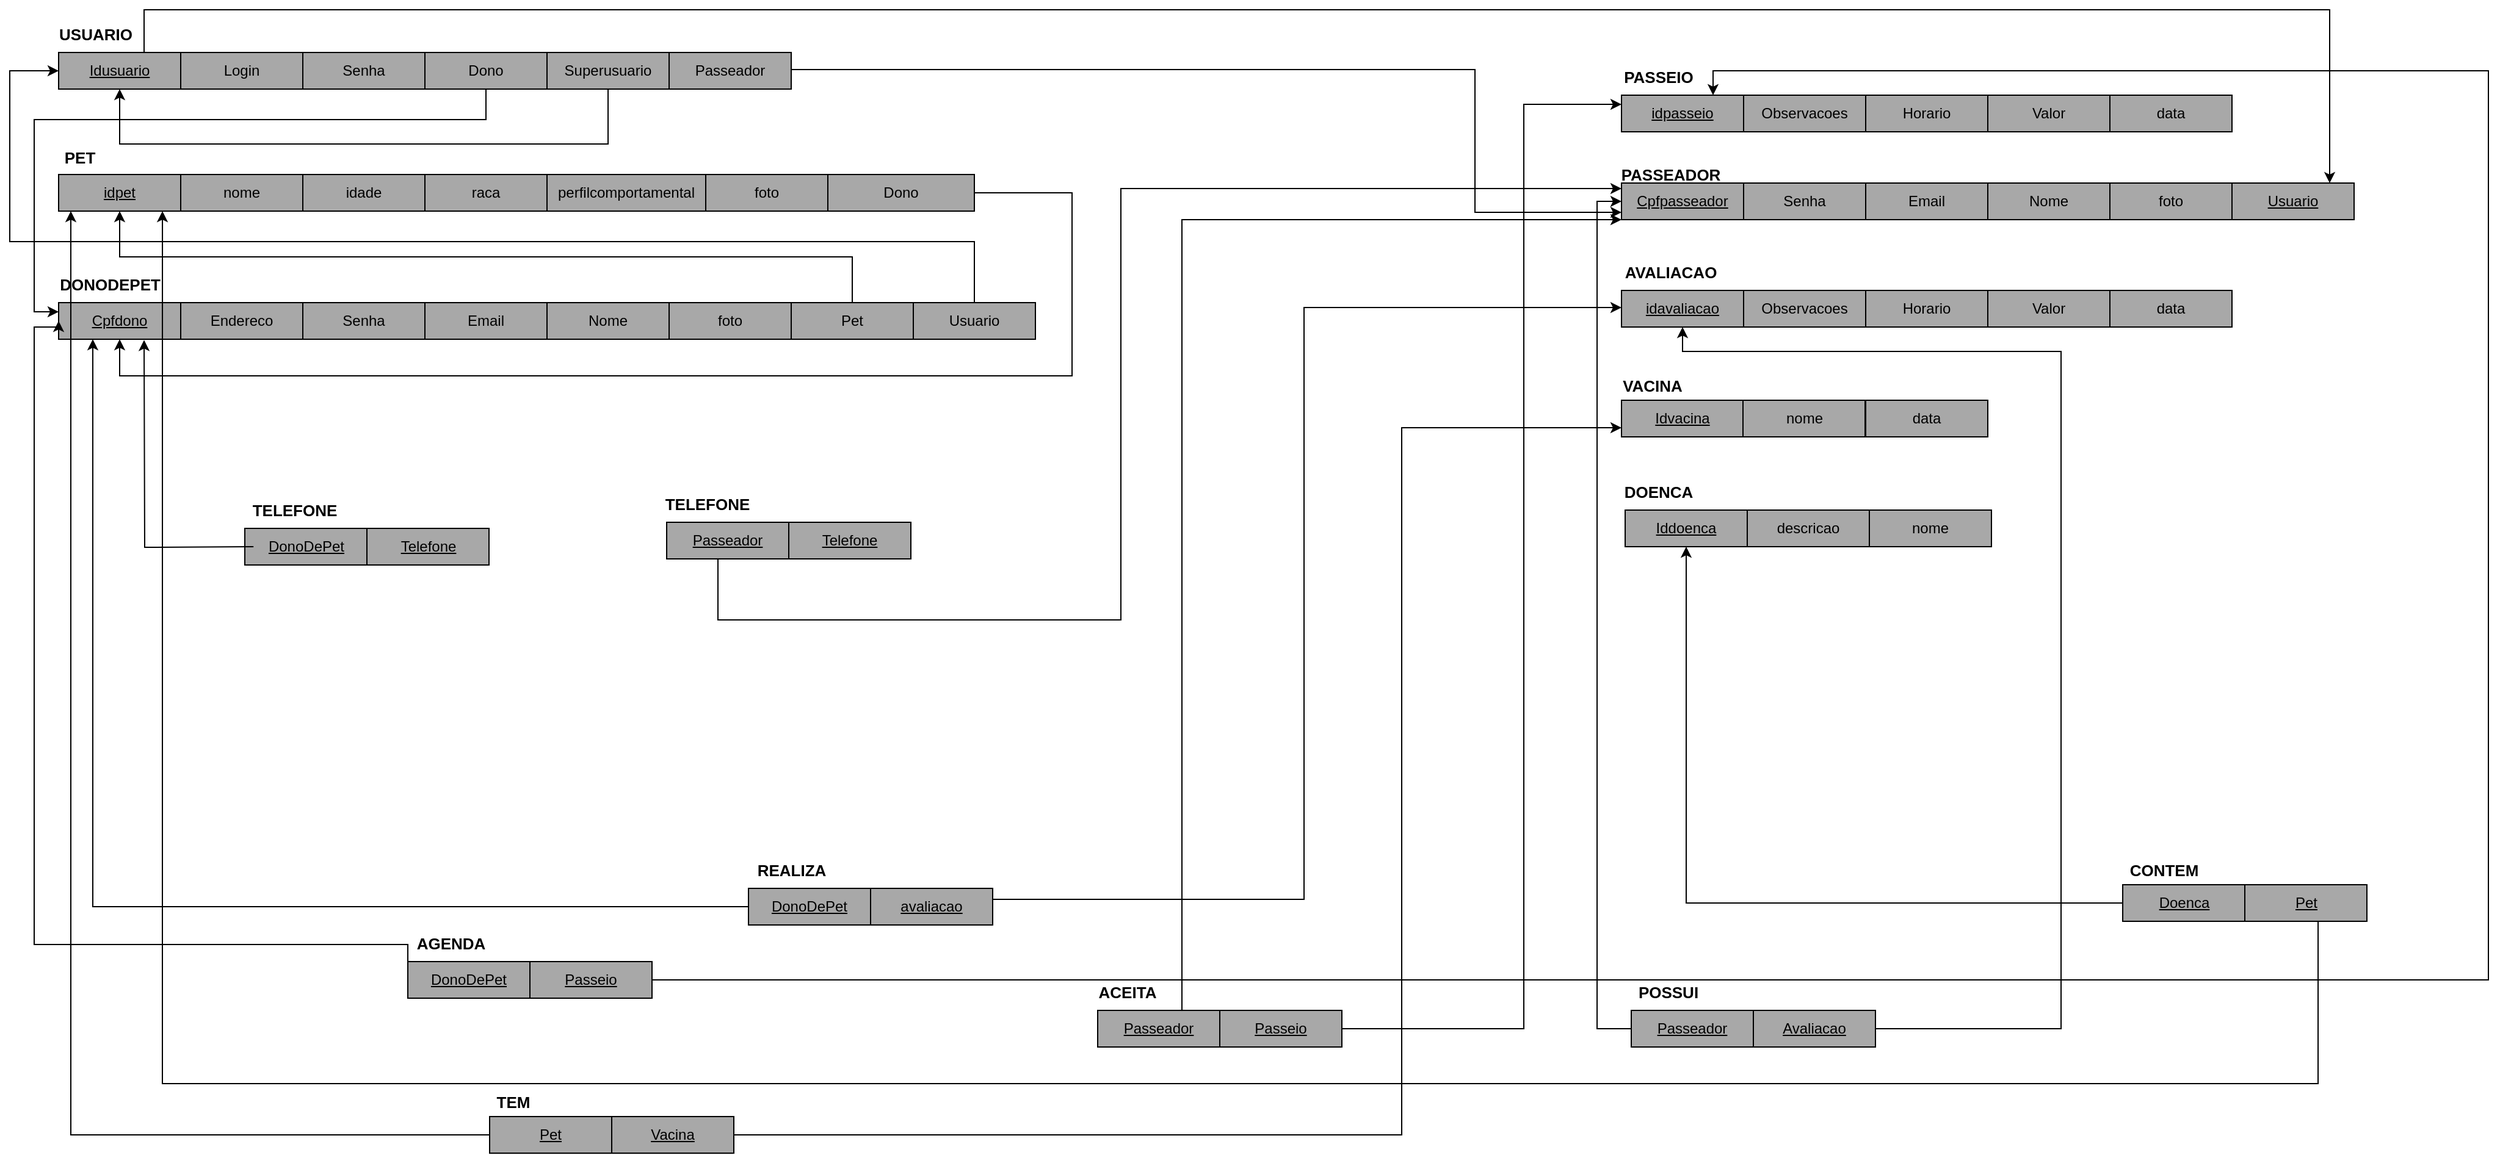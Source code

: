 <mxfile version="24.2.2" type="device">
  <diagram name="Página-1" id="5sBVAAKKZORNXTQgR7eB">
    <mxGraphModel dx="5135" dy="1042" grid="1" gridSize="10" guides="1" tooltips="1" connect="1" arrows="1" fold="1" page="1" pageScale="1" pageWidth="3300" pageHeight="4681" math="0" shadow="0">
      <root>
        <mxCell id="0" />
        <mxCell id="1" parent="0" />
        <mxCell id="pwcFGk0ZKS0wEzv1xa3a-1" value="&lt;span style=&quot;font-size: 13px;&quot;&gt;USUARIO&lt;/span&gt;" style="text;html=1;align=center;verticalAlign=middle;resizable=0;points=[];autosize=1;strokeColor=none;fillColor=none;fontStyle=1;fontSize=13;" parent="1" vertex="1">
          <mxGeometry x="-250" y="355" width="80" height="30" as="geometry" />
        </mxCell>
        <mxCell id="6T_F9AufM05jMNiq-z9u-28" style="edgeStyle=orthogonalEdgeStyle;rounded=0;orthogonalLoop=1;jettySize=auto;html=1;" parent="1" source="pwcFGk0ZKS0wEzv1xa3a-2" target="pwcFGk0ZKS0wEzv1xa3a-120" edge="1">
          <mxGeometry relative="1" as="geometry">
            <Array as="points">
              <mxPoint x="-170" y="350" />
              <mxPoint x="1620" y="350" />
            </Array>
          </mxGeometry>
        </mxCell>
        <mxCell id="pwcFGk0ZKS0wEzv1xa3a-2" value="&lt;u&gt;Idusuario&lt;/u&gt;" style="rounded=0;whiteSpace=wrap;html=1;movable=1;resizable=1;rotatable=1;deletable=1;editable=1;locked=0;connectable=1;fillColor=#A8A8A8;" parent="1" vertex="1">
          <mxGeometry x="-240" y="385" width="100" height="30" as="geometry" />
        </mxCell>
        <mxCell id="pwcFGk0ZKS0wEzv1xa3a-3" value="&lt;span&gt;Login&lt;/span&gt;" style="rounded=0;whiteSpace=wrap;html=1;fontStyle=0;movable=1;resizable=1;rotatable=1;deletable=1;editable=1;locked=0;connectable=1;fillColor=#A8A8A8;" parent="1" vertex="1">
          <mxGeometry x="-140" y="385" width="100" height="30" as="geometry" />
        </mxCell>
        <mxCell id="pwcFGk0ZKS0wEzv1xa3a-4" value="&lt;span&gt;Senha&lt;/span&gt;" style="rounded=0;whiteSpace=wrap;html=1;fontStyle=0;movable=1;resizable=1;rotatable=1;deletable=1;editable=1;locked=0;connectable=1;fillColor=#A8A8A8;" parent="1" vertex="1">
          <mxGeometry x="-40" y="385" width="100" height="30" as="geometry" />
        </mxCell>
        <mxCell id="pwcFGk0ZKS0wEzv1xa3a-5" value="&amp;nbsp;DONODEPET" style="text;html=1;align=center;verticalAlign=middle;resizable=0;points=[];autosize=1;strokeColor=none;fillColor=none;fontStyle=1;fontSize=13;" parent="1" vertex="1">
          <mxGeometry x="-255" y="560" width="110" height="30" as="geometry" />
        </mxCell>
        <mxCell id="pwcFGk0ZKS0wEzv1xa3a-6" value="&lt;u&gt;Cpfdono&lt;/u&gt;" style="rounded=0;whiteSpace=wrap;html=1;movable=1;resizable=1;rotatable=1;deletable=1;editable=1;locked=0;connectable=1;fillColor=#A8A8A8;" parent="1" vertex="1">
          <mxGeometry x="-240" y="590" width="100" height="30" as="geometry" />
        </mxCell>
        <mxCell id="pwcFGk0ZKS0wEzv1xa3a-7" value="Endereco" style="rounded=0;whiteSpace=wrap;html=1;fontStyle=0;movable=1;resizable=1;rotatable=1;deletable=1;editable=1;locked=0;connectable=1;fillColor=#A8A8A8;" parent="1" vertex="1">
          <mxGeometry x="-140" y="590" width="100" height="30" as="geometry" />
        </mxCell>
        <mxCell id="pwcFGk0ZKS0wEzv1xa3a-8" value="&lt;span&gt;Senha&lt;/span&gt;" style="rounded=0;whiteSpace=wrap;html=1;fontStyle=0;movable=1;resizable=1;rotatable=1;deletable=1;editable=1;locked=0;connectable=1;fillColor=#A8A8A8;" parent="1" vertex="1">
          <mxGeometry x="-40" y="590" width="100" height="30" as="geometry" />
        </mxCell>
        <mxCell id="pwcFGk0ZKS0wEzv1xa3a-9" value="&lt;span&gt;Email&lt;/span&gt;" style="rounded=0;whiteSpace=wrap;html=1;fontStyle=0;movable=1;resizable=1;rotatable=1;deletable=1;editable=1;locked=0;connectable=1;fillColor=#A8A8A8;" parent="1" vertex="1">
          <mxGeometry x="60" y="590" width="100" height="30" as="geometry" />
        </mxCell>
        <mxCell id="pwcFGk0ZKS0wEzv1xa3a-10" value="DonoDePet" style="rounded=0;whiteSpace=wrap;html=1;fontStyle=4;movable=1;resizable=1;rotatable=1;deletable=1;editable=1;locked=0;connectable=1;fillColor=#A8A8A8;" parent="1" vertex="1">
          <mxGeometry x="-87.5" y="775" width="100" height="30" as="geometry" />
        </mxCell>
        <mxCell id="pwcFGk0ZKS0wEzv1xa3a-11" value="Nome" style="rounded=0;whiteSpace=wrap;html=1;fontStyle=0;movable=1;resizable=1;rotatable=1;deletable=1;editable=1;locked=0;connectable=1;fillColor=#A8A8A8;" parent="1" vertex="1">
          <mxGeometry x="160" y="590" width="100" height="30" as="geometry" />
        </mxCell>
        <mxCell id="pwcFGk0ZKS0wEzv1xa3a-12" value="PASSEIO" style="text;html=1;align=center;verticalAlign=middle;resizable=0;points=[];autosize=1;strokeColor=none;fillColor=none;fontStyle=1;fontSize=13;" parent="1" vertex="1">
          <mxGeometry x="1030" y="390" width="80" height="30" as="geometry" />
        </mxCell>
        <mxCell id="pwcFGk0ZKS0wEzv1xa3a-13" value="&lt;u&gt;idpasseio&lt;/u&gt;" style="rounded=0;whiteSpace=wrap;html=1;movable=1;resizable=1;rotatable=1;deletable=1;editable=1;locked=0;connectable=1;fillColor=#A8A8A8;" parent="1" vertex="1">
          <mxGeometry x="1040" y="420" width="100" height="30" as="geometry" />
        </mxCell>
        <mxCell id="pwcFGk0ZKS0wEzv1xa3a-14" value="Observacoes" style="rounded=0;whiteSpace=wrap;html=1;fontStyle=0;movable=1;resizable=1;rotatable=1;deletable=1;editable=1;locked=0;connectable=1;fillColor=#A8A8A8;" parent="1" vertex="1">
          <mxGeometry x="1140" y="420" width="100" height="30" as="geometry" />
        </mxCell>
        <mxCell id="pwcFGk0ZKS0wEzv1xa3a-15" value="Horario" style="rounded=0;whiteSpace=wrap;html=1;fontStyle=0;movable=1;resizable=1;rotatable=1;deletable=1;editable=1;locked=0;connectable=1;fillColor=#A8A8A8;" parent="1" vertex="1">
          <mxGeometry x="1240" y="420" width="100" height="30" as="geometry" />
        </mxCell>
        <mxCell id="pwcFGk0ZKS0wEzv1xa3a-16" value="Valor" style="rounded=0;whiteSpace=wrap;html=1;fontStyle=0;movable=1;resizable=1;rotatable=1;deletable=1;editable=1;locked=0;connectable=1;fillColor=#A8A8A8;" parent="1" vertex="1">
          <mxGeometry x="1340" y="420" width="100" height="30" as="geometry" />
        </mxCell>
        <mxCell id="pwcFGk0ZKS0wEzv1xa3a-17" value="data" style="rounded=0;whiteSpace=wrap;html=1;fontStyle=0;movable=1;resizable=1;rotatable=1;deletable=1;editable=1;locked=0;connectable=1;fillColor=#A8A8A8;" parent="1" vertex="1">
          <mxGeometry x="1440" y="420" width="100" height="30" as="geometry" />
        </mxCell>
        <mxCell id="pwcFGk0ZKS0wEzv1xa3a-19" value="PASSEADOR" style="text;html=1;align=center;verticalAlign=middle;resizable=0;points=[];autosize=1;strokeColor=none;fillColor=none;fontStyle=1;fontSize=13;" parent="1" vertex="1">
          <mxGeometry x="1030" y="470" width="100" height="30" as="geometry" />
        </mxCell>
        <mxCell id="pwcFGk0ZKS0wEzv1xa3a-24" value="&lt;u&gt;Cpfpasseador&lt;/u&gt;" style="rounded=0;whiteSpace=wrap;html=1;movable=1;resizable=1;rotatable=1;deletable=1;editable=1;locked=0;connectable=1;fillColor=#A8A8A8;" parent="1" vertex="1">
          <mxGeometry x="1040" y="492" width="100" height="30" as="geometry" />
        </mxCell>
        <mxCell id="pwcFGk0ZKS0wEzv1xa3a-26" value="&lt;span&gt;Senha&lt;/span&gt;" style="rounded=0;whiteSpace=wrap;html=1;fontStyle=0;movable=1;resizable=1;rotatable=1;deletable=1;editable=1;locked=0;connectable=1;fillColor=#A8A8A8;" parent="1" vertex="1">
          <mxGeometry x="1140" y="492" width="100" height="30" as="geometry" />
        </mxCell>
        <mxCell id="pwcFGk0ZKS0wEzv1xa3a-27" value="&lt;span&gt;Email&lt;/span&gt;" style="rounded=0;whiteSpace=wrap;html=1;fontStyle=0;movable=1;resizable=1;rotatable=1;deletable=1;editable=1;locked=0;connectable=1;fillColor=#A8A8A8;" parent="1" vertex="1">
          <mxGeometry x="1240" y="492" width="100" height="30" as="geometry" />
        </mxCell>
        <mxCell id="pwcFGk0ZKS0wEzv1xa3a-28" value="Telefone" style="rounded=0;whiteSpace=wrap;html=1;fontStyle=4;movable=1;resizable=1;rotatable=1;deletable=1;editable=1;locked=0;connectable=1;fillColor=#A8A8A8;" parent="1" vertex="1">
          <mxGeometry x="358" y="770" width="100" height="30" as="geometry" />
        </mxCell>
        <mxCell id="pwcFGk0ZKS0wEzv1xa3a-29" value="Nome" style="rounded=0;whiteSpace=wrap;html=1;fontStyle=0;movable=1;resizable=1;rotatable=1;deletable=1;editable=1;locked=0;connectable=1;fillColor=#A8A8A8;" parent="1" vertex="1">
          <mxGeometry x="1340" y="492" width="100" height="30" as="geometry" />
        </mxCell>
        <mxCell id="pwcFGk0ZKS0wEzv1xa3a-33" value="AVALIACAO" style="text;html=1;align=center;verticalAlign=middle;resizable=0;points=[];autosize=1;strokeColor=none;fillColor=none;fontStyle=1;fontSize=13;" parent="1" vertex="1">
          <mxGeometry x="1030" y="550" width="100" height="30" as="geometry" />
        </mxCell>
        <mxCell id="pwcFGk0ZKS0wEzv1xa3a-34" value="&lt;u&gt;idavaliacao&lt;/u&gt;" style="rounded=0;whiteSpace=wrap;html=1;movable=1;resizable=1;rotatable=1;deletable=1;editable=1;locked=0;connectable=1;fillColor=#A8A8A8;" parent="1" vertex="1">
          <mxGeometry x="1040" y="580" width="100" height="30" as="geometry" />
        </mxCell>
        <mxCell id="pwcFGk0ZKS0wEzv1xa3a-35" value="Observacoes" style="rounded=0;whiteSpace=wrap;html=1;fontStyle=0;movable=1;resizable=1;rotatable=1;deletable=1;editable=1;locked=0;connectable=1;fillColor=#A8A8A8;" parent="1" vertex="1">
          <mxGeometry x="1140" y="580" width="100" height="30" as="geometry" />
        </mxCell>
        <mxCell id="pwcFGk0ZKS0wEzv1xa3a-36" value="Horario" style="rounded=0;whiteSpace=wrap;html=1;fontStyle=0;movable=1;resizable=1;rotatable=1;deletable=1;editable=1;locked=0;connectable=1;fillColor=#A8A8A8;" parent="1" vertex="1">
          <mxGeometry x="1240" y="580" width="100" height="30" as="geometry" />
        </mxCell>
        <mxCell id="pwcFGk0ZKS0wEzv1xa3a-37" value="Valor" style="rounded=0;whiteSpace=wrap;html=1;fontStyle=0;movable=1;resizable=1;rotatable=1;deletable=1;editable=1;locked=0;connectable=1;fillColor=#A8A8A8;" parent="1" vertex="1">
          <mxGeometry x="1340" y="580" width="100" height="30" as="geometry" />
        </mxCell>
        <mxCell id="pwcFGk0ZKS0wEzv1xa3a-38" value="data" style="rounded=0;whiteSpace=wrap;html=1;fontStyle=0;movable=1;resizable=1;rotatable=1;deletable=1;editable=1;locked=0;connectable=1;fillColor=#A8A8A8;" parent="1" vertex="1">
          <mxGeometry x="1440" y="580" width="100" height="30" as="geometry" />
        </mxCell>
        <mxCell id="pwcFGk0ZKS0wEzv1xa3a-39" value="PET" style="text;html=1;align=center;verticalAlign=middle;resizable=0;points=[];autosize=1;strokeColor=none;fillColor=none;fontStyle=1;fontSize=13;" parent="1" vertex="1">
          <mxGeometry x="-248" y="456" width="50" height="30" as="geometry" />
        </mxCell>
        <mxCell id="pwcFGk0ZKS0wEzv1xa3a-42" value="&lt;u&gt;idpet&lt;/u&gt;" style="rounded=0;whiteSpace=wrap;html=1;movable=1;resizable=1;rotatable=1;deletable=1;editable=1;locked=0;connectable=1;fillColor=#A8A8A8;" parent="1" vertex="1">
          <mxGeometry x="-240" y="485" width="100" height="30" as="geometry" />
        </mxCell>
        <mxCell id="pwcFGk0ZKS0wEzv1xa3a-43" value="nome" style="rounded=0;whiteSpace=wrap;html=1;fontStyle=0;movable=1;resizable=1;rotatable=1;deletable=1;editable=1;locked=0;connectable=1;fillColor=#A8A8A8;" parent="1" vertex="1">
          <mxGeometry x="-140" y="485" width="100" height="30" as="geometry" />
        </mxCell>
        <mxCell id="pwcFGk0ZKS0wEzv1xa3a-44" value="idade" style="rounded=0;whiteSpace=wrap;html=1;fontStyle=0;movable=1;resizable=1;rotatable=1;deletable=1;editable=1;locked=0;connectable=1;fillColor=#A8A8A8;" parent="1" vertex="1">
          <mxGeometry x="-40" y="485" width="100" height="30" as="geometry" />
        </mxCell>
        <mxCell id="pwcFGk0ZKS0wEzv1xa3a-45" value="raca" style="rounded=0;whiteSpace=wrap;html=1;fontStyle=0;movable=1;resizable=1;rotatable=1;deletable=1;editable=1;locked=0;connectable=1;fillColor=#A8A8A8;" parent="1" vertex="1">
          <mxGeometry x="60" y="485" width="100" height="30" as="geometry" />
        </mxCell>
        <mxCell id="pwcFGk0ZKS0wEzv1xa3a-48" value="perfilcomportamental" style="rounded=0;whiteSpace=wrap;html=1;fontStyle=0;movable=1;resizable=1;rotatable=1;deletable=1;editable=1;locked=0;connectable=1;fillColor=#A8A8A8;" parent="1" vertex="1">
          <mxGeometry x="160" y="485" width="130" height="30" as="geometry" />
        </mxCell>
        <mxCell id="pwcFGk0ZKS0wEzv1xa3a-77" value="TELEFONE" style="text;html=1;align=center;verticalAlign=middle;resizable=0;points=[];autosize=1;strokeColor=none;fillColor=none;fontStyle=1;fontSize=13;" parent="1" vertex="1">
          <mxGeometry x="-92.5" y="745" width="90" height="30" as="geometry" />
        </mxCell>
        <mxCell id="pwcFGk0ZKS0wEzv1xa3a-80" value="Telefone" style="rounded=0;whiteSpace=wrap;html=1;fontStyle=4;movable=1;resizable=1;rotatable=1;deletable=1;editable=1;locked=0;connectable=1;fillColor=#A8A8A8;" parent="1" vertex="1">
          <mxGeometry x="12.5" y="775" width="100" height="30" as="geometry" />
        </mxCell>
        <mxCell id="pwcFGk0ZKS0wEzv1xa3a-84" value="TELEFONE" style="text;html=1;align=center;verticalAlign=middle;resizable=0;points=[];autosize=1;strokeColor=none;fillColor=none;fontStyle=1;fontSize=13;" parent="1" vertex="1">
          <mxGeometry x="246" y="740" width="90" height="30" as="geometry" />
        </mxCell>
        <mxCell id="6T_F9AufM05jMNiq-z9u-49" style="edgeStyle=orthogonalEdgeStyle;rounded=0;orthogonalLoop=1;jettySize=auto;html=1;exitX=0.5;exitY=1;exitDx=0;exitDy=0;entryX=0;entryY=0.25;entryDx=0;entryDy=0;" parent="1" edge="1" source="pwcFGk0ZKS0wEzv1xa3a-85">
          <mxGeometry relative="1" as="geometry">
            <mxPoint x="377" y="857" as="sourcePoint" />
            <mxPoint x="1040.0" y="496.5" as="targetPoint" />
            <Array as="points">
              <mxPoint x="300" y="800" />
              <mxPoint x="300" y="850" />
              <mxPoint x="630" y="850" />
              <mxPoint x="630" y="497" />
            </Array>
          </mxGeometry>
        </mxCell>
        <mxCell id="pwcFGk0ZKS0wEzv1xa3a-85" value="Passeador" style="rounded=0;whiteSpace=wrap;html=1;fontStyle=4;movable=1;resizable=1;rotatable=1;deletable=1;editable=1;locked=0;connectable=1;fillColor=#A8A8A8;" parent="1" vertex="1">
          <mxGeometry x="258" y="770" width="100" height="30" as="geometry" />
        </mxCell>
        <mxCell id="6T_F9AufM05jMNiq-z9u-33" style="edgeStyle=orthogonalEdgeStyle;rounded=0;orthogonalLoop=1;jettySize=auto;html=1;exitX=1;exitY=0.5;exitDx=0;exitDy=0;" parent="1" source="pwcFGk0ZKS0wEzv1xa3a-97" target="pwcFGk0ZKS0wEzv1xa3a-6" edge="1">
          <mxGeometry relative="1" as="geometry">
            <Array as="points">
              <mxPoint x="590" y="500" />
              <mxPoint x="590" y="650" />
              <mxPoint x="-190" y="650" />
            </Array>
          </mxGeometry>
        </mxCell>
        <mxCell id="pwcFGk0ZKS0wEzv1xa3a-97" value="Dono" style="rounded=0;whiteSpace=wrap;html=1;fontStyle=0;movable=1;resizable=1;rotatable=1;deletable=1;editable=1;locked=0;connectable=1;fillColor=#A8A8A8;" parent="1" vertex="1">
          <mxGeometry x="390" y="485" width="120" height="30" as="geometry" />
        </mxCell>
        <mxCell id="6T_F9AufM05jMNiq-z9u-32" style="edgeStyle=orthogonalEdgeStyle;rounded=0;orthogonalLoop=1;jettySize=auto;html=1;exitX=0.5;exitY=0;exitDx=0;exitDy=0;entryX=0.5;entryY=1;entryDx=0;entryDy=0;" parent="1" source="pwcFGk0ZKS0wEzv1xa3a-98" target="pwcFGk0ZKS0wEzv1xa3a-42" edge="1">
          <mxGeometry relative="1" as="geometry" />
        </mxCell>
        <mxCell id="pwcFGk0ZKS0wEzv1xa3a-98" value="Pet" style="rounded=0;whiteSpace=wrap;html=1;fontStyle=0;movable=1;resizable=1;rotatable=1;deletable=1;editable=1;locked=0;connectable=1;fillColor=#A8A8A8;" parent="1" vertex="1">
          <mxGeometry x="360" y="590" width="100" height="30" as="geometry" />
        </mxCell>
        <mxCell id="pwcFGk0ZKS0wEzv1xa3a-99" value="AGENDA" style="text;html=1;align=center;verticalAlign=middle;resizable=0;points=[];autosize=1;strokeColor=none;fillColor=none;fontStyle=1;fontSize=13;" parent="1" vertex="1">
          <mxGeometry x="41" y="1100" width="80" height="30" as="geometry" />
        </mxCell>
        <mxCell id="6T_F9AufM05jMNiq-z9u-26" style="edgeStyle=orthogonalEdgeStyle;rounded=0;orthogonalLoop=1;jettySize=auto;html=1;exitX=1;exitY=0.5;exitDx=0;exitDy=0;entryX=0.75;entryY=0;entryDx=0;entryDy=0;" parent="1" source="pwcFGk0ZKS0wEzv1xa3a-100" target="pwcFGk0ZKS0wEzv1xa3a-13" edge="1">
          <mxGeometry relative="1" as="geometry">
            <Array as="points">
              <mxPoint x="1750" y="1145" />
              <mxPoint x="1750" y="400" />
              <mxPoint x="1115" y="400" />
            </Array>
          </mxGeometry>
        </mxCell>
        <mxCell id="pwcFGk0ZKS0wEzv1xa3a-100" value="&lt;u&gt;Passeio&lt;/u&gt;" style="rounded=0;whiteSpace=wrap;html=1;movable=1;resizable=1;rotatable=1;deletable=1;editable=1;locked=0;connectable=1;fillColor=#A8A8A8;" parent="1" vertex="1">
          <mxGeometry x="146" y="1130" width="100" height="30" as="geometry" />
        </mxCell>
        <mxCell id="6T_F9AufM05jMNiq-z9u-25" style="edgeStyle=orthogonalEdgeStyle;rounded=0;orthogonalLoop=1;jettySize=auto;html=1;exitX=0;exitY=0.5;exitDx=0;exitDy=0;entryX=0;entryY=0.5;entryDx=0;entryDy=0;" parent="1" source="pwcFGk0ZKS0wEzv1xa3a-101" target="pwcFGk0ZKS0wEzv1xa3a-6" edge="1">
          <mxGeometry relative="1" as="geometry">
            <Array as="points">
              <mxPoint x="46" y="1116" />
              <mxPoint x="-260" y="1116" />
              <mxPoint x="-260" y="610" />
              <mxPoint x="-240" y="610" />
            </Array>
          </mxGeometry>
        </mxCell>
        <mxCell id="pwcFGk0ZKS0wEzv1xa3a-101" value="DonoDePet" style="rounded=0;whiteSpace=wrap;html=1;movable=1;resizable=1;rotatable=1;deletable=1;editable=1;locked=0;connectable=1;fillColor=#A8A8A8;fontStyle=4" parent="1" vertex="1">
          <mxGeometry x="46" y="1130" width="100" height="30" as="geometry" />
        </mxCell>
        <mxCell id="pwcFGk0ZKS0wEzv1xa3a-102" value="REALIZA" style="text;html=1;align=center;verticalAlign=middle;resizable=0;points=[];autosize=1;strokeColor=none;fillColor=none;fontStyle=1;fontSize=13;" parent="1" vertex="1">
          <mxGeometry x="320" y="1040" width="80" height="30" as="geometry" />
        </mxCell>
        <mxCell id="6T_F9AufM05jMNiq-z9u-34" style="edgeStyle=orthogonalEdgeStyle;rounded=0;orthogonalLoop=1;jettySize=auto;html=1;exitX=0;exitY=0.5;exitDx=0;exitDy=0;entryX=0.392;entryY=0.995;entryDx=0;entryDy=0;entryPerimeter=0;" parent="1" source="pwcFGk0ZKS0wEzv1xa3a-103" edge="1">
          <mxGeometry relative="1" as="geometry">
            <Array as="points">
              <mxPoint x="-212" y="1085" />
              <mxPoint x="-212" y="620" />
            </Array>
            <mxPoint x="313" y="1085.15" as="sourcePoint" />
            <mxPoint x="-212.8" y="620" as="targetPoint" />
          </mxGeometry>
        </mxCell>
        <mxCell id="pwcFGk0ZKS0wEzv1xa3a-103" value="&lt;u&gt;DonoDePet&lt;/u&gt;" style="rounded=0;whiteSpace=wrap;html=1;movable=1;resizable=1;rotatable=1;deletable=1;editable=1;locked=0;connectable=1;fillColor=#A8A8A8;" parent="1" vertex="1">
          <mxGeometry x="325" y="1070" width="100" height="30" as="geometry" />
        </mxCell>
        <mxCell id="6T_F9AufM05jMNiq-z9u-35" value=" " style="edgeStyle=orthogonalEdgeStyle;rounded=0;orthogonalLoop=1;jettySize=auto;html=1;exitX=1;exitY=0.5;exitDx=0;exitDy=0;" parent="1" edge="1">
          <mxGeometry relative="1" as="geometry">
            <Array as="points">
              <mxPoint x="780" y="1079" />
              <mxPoint x="780" y="594" />
            </Array>
            <mxPoint x="525" y="1079" as="sourcePoint" />
            <mxPoint x="1040" y="594" as="targetPoint" />
          </mxGeometry>
        </mxCell>
        <mxCell id="pwcFGk0ZKS0wEzv1xa3a-104" value="&lt;u&gt;avaliacao&lt;/u&gt;" style="rounded=0;whiteSpace=wrap;html=1;movable=1;resizable=1;rotatable=1;deletable=1;editable=1;locked=0;connectable=1;fillColor=#A8A8A8;" parent="1" vertex="1">
          <mxGeometry x="425" y="1070" width="100" height="30" as="geometry" />
        </mxCell>
        <mxCell id="6T_F9AufM05jMNiq-z9u-38" style="edgeStyle=orthogonalEdgeStyle;rounded=0;orthogonalLoop=1;jettySize=auto;html=1;exitX=1;exitY=0.5;exitDx=0;exitDy=0;entryX=0;entryY=0.25;entryDx=0;entryDy=0;" parent="1" source="pwcFGk0ZKS0wEzv1xa3a-108" target="pwcFGk0ZKS0wEzv1xa3a-13" edge="1">
          <mxGeometry relative="1" as="geometry">
            <Array as="points">
              <mxPoint x="960" y="1185" />
              <mxPoint x="960" y="428" />
            </Array>
          </mxGeometry>
        </mxCell>
        <mxCell id="pwcFGk0ZKS0wEzv1xa3a-108" value="&lt;u&gt;Passeio&lt;/u&gt;" style="rounded=0;whiteSpace=wrap;html=1;movable=1;resizable=1;rotatable=1;deletable=1;editable=1;locked=0;connectable=1;fillColor=#A8A8A8;" parent="1" vertex="1">
          <mxGeometry x="711" y="1170" width="100" height="30" as="geometry" />
        </mxCell>
        <mxCell id="jQtHPOs48pBrNdb1e7io-7" style="edgeStyle=orthogonalEdgeStyle;rounded=0;orthogonalLoop=1;jettySize=auto;html=1;entryX=0;entryY=1;entryDx=0;entryDy=0;" edge="1" parent="1" source="pwcFGk0ZKS0wEzv1xa3a-109" target="pwcFGk0ZKS0wEzv1xa3a-24">
          <mxGeometry relative="1" as="geometry">
            <Array as="points">
              <mxPoint x="680" y="522" />
            </Array>
          </mxGeometry>
        </mxCell>
        <mxCell id="pwcFGk0ZKS0wEzv1xa3a-109" value="&lt;u&gt;Passeador&lt;/u&gt;" style="rounded=0;whiteSpace=wrap;html=1;movable=1;resizable=1;rotatable=1;deletable=1;editable=1;locked=0;connectable=1;fillColor=#A8A8A8;" parent="1" vertex="1">
          <mxGeometry x="611" y="1170" width="100" height="30" as="geometry" />
        </mxCell>
        <mxCell id="pwcFGk0ZKS0wEzv1xa3a-110" value="ACEITA" style="text;html=1;align=center;verticalAlign=middle;resizable=0;points=[];autosize=1;strokeColor=none;fillColor=none;fontStyle=1;fontSize=13;" parent="1" vertex="1">
          <mxGeometry x="600" y="1140" width="70" height="30" as="geometry" />
        </mxCell>
        <mxCell id="pwcFGk0ZKS0wEzv1xa3a-112" value="POSSUI" style="text;html=1;align=center;verticalAlign=middle;resizable=0;points=[];autosize=1;strokeColor=none;fillColor=none;fontStyle=1;fontSize=13;" parent="1" vertex="1">
          <mxGeometry x="1043" y="1140" width="70" height="30" as="geometry" />
        </mxCell>
        <mxCell id="6T_F9AufM05jMNiq-z9u-39" style="edgeStyle=orthogonalEdgeStyle;rounded=0;orthogonalLoop=1;jettySize=auto;html=1;exitX=0;exitY=0.5;exitDx=0;exitDy=0;entryX=0;entryY=0.5;entryDx=0;entryDy=0;" parent="1" source="pwcFGk0ZKS0wEzv1xa3a-113" target="pwcFGk0ZKS0wEzv1xa3a-24" edge="1">
          <mxGeometry relative="1" as="geometry" />
        </mxCell>
        <mxCell id="pwcFGk0ZKS0wEzv1xa3a-113" value="&lt;u&gt;Passeador&lt;/u&gt;" style="rounded=0;whiteSpace=wrap;html=1;movable=1;resizable=1;rotatable=1;deletable=1;editable=1;locked=0;connectable=1;fillColor=#A8A8A8;" parent="1" vertex="1">
          <mxGeometry x="1048" y="1170" width="100" height="30" as="geometry" />
        </mxCell>
        <mxCell id="6T_F9AufM05jMNiq-z9u-40" style="edgeStyle=orthogonalEdgeStyle;rounded=0;orthogonalLoop=1;jettySize=auto;html=1;exitX=1;exitY=0.5;exitDx=0;exitDy=0;entryX=0.5;entryY=1;entryDx=0;entryDy=0;" parent="1" source="pwcFGk0ZKS0wEzv1xa3a-114" target="pwcFGk0ZKS0wEzv1xa3a-34" edge="1">
          <mxGeometry relative="1" as="geometry">
            <Array as="points">
              <mxPoint x="1400" y="1185" />
              <mxPoint x="1400" y="630" />
              <mxPoint x="1090" y="630" />
            </Array>
          </mxGeometry>
        </mxCell>
        <mxCell id="pwcFGk0ZKS0wEzv1xa3a-114" value="&lt;u&gt;Avaliacao&lt;/u&gt;" style="rounded=0;whiteSpace=wrap;html=1;movable=1;resizable=1;rotatable=1;deletable=1;editable=1;locked=0;connectable=1;fillColor=#A8A8A8;" parent="1" vertex="1">
          <mxGeometry x="1148" y="1170" width="100" height="30" as="geometry" />
        </mxCell>
        <mxCell id="6T_F9AufM05jMNiq-z9u-31" style="edgeStyle=orthogonalEdgeStyle;rounded=0;orthogonalLoop=1;jettySize=auto;html=1;entryX=0;entryY=0.5;entryDx=0;entryDy=0;" parent="1" source="pwcFGk0ZKS0wEzv1xa3a-117" target="pwcFGk0ZKS0wEzv1xa3a-2" edge="1">
          <mxGeometry relative="1" as="geometry">
            <Array as="points">
              <mxPoint x="510" y="540" />
              <mxPoint x="-280" y="540" />
              <mxPoint x="-280" y="400" />
            </Array>
          </mxGeometry>
        </mxCell>
        <mxCell id="pwcFGk0ZKS0wEzv1xa3a-117" value="Usuario" style="rounded=0;whiteSpace=wrap;html=1;fontStyle=0;movable=1;resizable=1;rotatable=1;deletable=1;editable=1;locked=0;connectable=1;fillColor=#A8A8A8;" parent="1" vertex="1">
          <mxGeometry x="460" y="590" width="100" height="30" as="geometry" />
        </mxCell>
        <mxCell id="jQtHPOs48pBrNdb1e7io-3" style="edgeStyle=orthogonalEdgeStyle;rounded=0;orthogonalLoop=1;jettySize=auto;html=1;entryX=0;entryY=0.25;entryDx=0;entryDy=0;" edge="1" parent="1" source="pwcFGk0ZKS0wEzv1xa3a-118" target="pwcFGk0ZKS0wEzv1xa3a-6">
          <mxGeometry relative="1" as="geometry">
            <Array as="points">
              <mxPoint x="110" y="440" />
              <mxPoint x="-260" y="440" />
              <mxPoint x="-260" y="597" />
            </Array>
          </mxGeometry>
        </mxCell>
        <mxCell id="pwcFGk0ZKS0wEzv1xa3a-118" value="Dono" style="rounded=0;whiteSpace=wrap;html=1;fontStyle=0;movable=1;resizable=1;rotatable=1;deletable=1;editable=1;locked=0;connectable=1;fillColor=#A8A8A8;" parent="1" vertex="1">
          <mxGeometry x="60" y="385" width="100" height="30" as="geometry" />
        </mxCell>
        <mxCell id="6T_F9AufM05jMNiq-z9u-24" style="edgeStyle=orthogonalEdgeStyle;rounded=0;orthogonalLoop=1;jettySize=auto;html=1;entryX=0;entryY=0.5;entryDx=0;entryDy=0;" parent="1" edge="1" source="pwcFGk0ZKS0wEzv1xa3a-119">
          <mxGeometry relative="1" as="geometry">
            <mxPoint x="260" y="399" as="sourcePoint" />
            <mxPoint x="1040.0" y="516.0" as="targetPoint" />
            <Array as="points">
              <mxPoint x="920" y="399" />
              <mxPoint x="920" y="516" />
            </Array>
          </mxGeometry>
        </mxCell>
        <mxCell id="pwcFGk0ZKS0wEzv1xa3a-120" value="&lt;u&gt;Usuario&lt;/u&gt;" style="rounded=0;whiteSpace=wrap;html=1;movable=1;resizable=1;rotatable=1;deletable=1;editable=1;locked=0;connectable=1;fillColor=#A8A8A8;" parent="1" vertex="1">
          <mxGeometry x="1540" y="492" width="100" height="30" as="geometry" />
        </mxCell>
        <mxCell id="pwcFGk0ZKS0wEzv1xa3a-121" value="foto" style="rounded=0;whiteSpace=wrap;html=1;fontStyle=0;movable=1;resizable=1;rotatable=1;deletable=1;editable=1;locked=0;connectable=1;fillColor=#A8A8A8;" parent="1" vertex="1">
          <mxGeometry x="290" y="485" width="100" height="30" as="geometry" />
        </mxCell>
        <mxCell id="pwcFGk0ZKS0wEzv1xa3a-122" value="foto" style="rounded=0;whiteSpace=wrap;html=1;fontStyle=0;movable=1;resizable=1;rotatable=1;deletable=1;editable=1;locked=0;connectable=1;fillColor=#A8A8A8;" parent="1" vertex="1">
          <mxGeometry x="1440" y="492" width="100" height="30" as="geometry" />
        </mxCell>
        <mxCell id="pwcFGk0ZKS0wEzv1xa3a-125" value="foto" style="rounded=0;whiteSpace=wrap;html=1;fontStyle=0;movable=1;resizable=1;rotatable=1;deletable=1;editable=1;locked=0;connectable=1;fillColor=#A8A8A8;" parent="1" vertex="1">
          <mxGeometry x="260" y="590" width="100" height="30" as="geometry" />
        </mxCell>
        <mxCell id="6T_F9AufM05jMNiq-z9u-3" value="DOENCA" style="text;html=1;align=center;verticalAlign=middle;resizable=0;points=[];autosize=1;strokeColor=none;fillColor=none;fontStyle=1;fontSize=13;" parent="1" vertex="1">
          <mxGeometry x="1030" y="730" width="80" height="30" as="geometry" />
        </mxCell>
        <mxCell id="6T_F9AufM05jMNiq-z9u-4" value="Iddoenca" style="rounded=0;whiteSpace=wrap;html=1;fontStyle=4;movable=1;resizable=1;rotatable=1;deletable=1;editable=1;locked=0;connectable=1;fillColor=#A8A8A8;" parent="1" vertex="1">
          <mxGeometry x="1043" y="760" width="100" height="30" as="geometry" />
        </mxCell>
        <mxCell id="6T_F9AufM05jMNiq-z9u-5" value="descricao" style="rounded=0;whiteSpace=wrap;html=1;fontStyle=0;movable=1;resizable=1;rotatable=1;deletable=1;editable=1;locked=0;connectable=1;fillColor=#A8A8A8;" parent="1" vertex="1">
          <mxGeometry x="1143" y="760" width="100" height="30" as="geometry" />
        </mxCell>
        <mxCell id="6T_F9AufM05jMNiq-z9u-7" value="VACINA" style="text;html=1;align=center;verticalAlign=middle;resizable=0;points=[];autosize=1;strokeColor=none;fillColor=none;fontStyle=1;fontSize=13;" parent="1" vertex="1">
          <mxGeometry x="1030" y="643" width="70" height="30" as="geometry" />
        </mxCell>
        <mxCell id="6T_F9AufM05jMNiq-z9u-8" value="Idvacina" style="rounded=0;whiteSpace=wrap;html=1;fontStyle=4;movable=1;resizable=1;rotatable=1;deletable=1;editable=1;locked=0;connectable=1;fillColor=#A8A8A8;" parent="1" vertex="1">
          <mxGeometry x="1040" y="670" width="100" height="30" as="geometry" />
        </mxCell>
        <mxCell id="6T_F9AufM05jMNiq-z9u-9" value="nome" style="rounded=0;whiteSpace=wrap;html=1;fontStyle=0;movable=1;resizable=1;rotatable=1;deletable=1;editable=1;locked=0;connectable=1;fillColor=#A8A8A8;" parent="1" vertex="1">
          <mxGeometry x="1139.5" y="670" width="100" height="30" as="geometry" />
        </mxCell>
        <mxCell id="6T_F9AufM05jMNiq-z9u-10" value="CONTEM" style="text;html=1;align=center;verticalAlign=middle;resizable=0;points=[];autosize=1;strokeColor=none;fillColor=none;fontStyle=1;fontSize=13;" parent="1" vertex="1">
          <mxGeometry x="1444" y="1040" width="80" height="30" as="geometry" />
        </mxCell>
        <mxCell id="6T_F9AufM05jMNiq-z9u-43" style="edgeStyle=orthogonalEdgeStyle;rounded=0;orthogonalLoop=1;jettySize=auto;html=1;exitX=0;exitY=0.5;exitDx=0;exitDy=0;entryX=0.5;entryY=1;entryDx=0;entryDy=0;" parent="1" source="6T_F9AufM05jMNiq-z9u-12" target="6T_F9AufM05jMNiq-z9u-4" edge="1">
          <mxGeometry relative="1" as="geometry" />
        </mxCell>
        <mxCell id="6T_F9AufM05jMNiq-z9u-12" value="&lt;u&gt;Doenca&lt;/u&gt;" style="rounded=0;whiteSpace=wrap;html=1;movable=1;resizable=1;rotatable=1;deletable=1;editable=1;locked=0;connectable=1;fillColor=#A8A8A8;" parent="1" vertex="1">
          <mxGeometry x="1450.5" y="1067" width="100" height="30" as="geometry" />
        </mxCell>
        <mxCell id="6T_F9AufM05jMNiq-z9u-45" style="edgeStyle=orthogonalEdgeStyle;rounded=0;orthogonalLoop=1;jettySize=auto;html=1;entryX=0.75;entryY=1;entryDx=0;entryDy=0;" parent="1" edge="1">
          <mxGeometry relative="1" as="geometry">
            <Array as="points">
              <mxPoint x="1610.03" y="1230.03" />
              <mxPoint x="-154.97" y="1230.03" />
            </Array>
            <mxPoint x="1610.515" y="1097.03" as="sourcePoint" />
            <mxPoint x="-154.97" y="515.03" as="targetPoint" />
          </mxGeometry>
        </mxCell>
        <mxCell id="6T_F9AufM05jMNiq-z9u-13" value="&lt;u&gt;Pet&lt;/u&gt;" style="rounded=0;whiteSpace=wrap;html=1;movable=1;resizable=1;rotatable=1;deletable=1;editable=1;locked=0;connectable=1;fillColor=#A8A8A8;" parent="1" vertex="1">
          <mxGeometry x="1550.5" y="1067" width="100" height="30" as="geometry" />
        </mxCell>
        <mxCell id="6T_F9AufM05jMNiq-z9u-17" value="TEM" style="text;html=1;align=center;verticalAlign=middle;resizable=0;points=[];autosize=1;strokeColor=none;fillColor=none;fontStyle=1;fontSize=13;" parent="1" vertex="1">
          <mxGeometry x="107" y="1230" width="50" height="30" as="geometry" />
        </mxCell>
        <mxCell id="6T_F9AufM05jMNiq-z9u-46" style="edgeStyle=orthogonalEdgeStyle;rounded=0;orthogonalLoop=1;jettySize=auto;html=1;exitX=0;exitY=0.5;exitDx=0;exitDy=0;entryX=0.25;entryY=1;entryDx=0;entryDy=0;" parent="1" source="6T_F9AufM05jMNiq-z9u-19" edge="1">
          <mxGeometry relative="1" as="geometry">
            <Array as="points">
              <mxPoint x="-230" y="1272" />
            </Array>
            <mxPoint x="98" y="1272" as="sourcePoint" />
            <mxPoint x="-230" y="515" as="targetPoint" />
          </mxGeometry>
        </mxCell>
        <mxCell id="6T_F9AufM05jMNiq-z9u-19" value="&lt;u&gt;Pet&lt;/u&gt;" style="rounded=0;whiteSpace=wrap;html=1;movable=1;resizable=1;rotatable=1;deletable=1;editable=1;locked=0;connectable=1;fillColor=#A8A8A8;" parent="1" vertex="1">
          <mxGeometry x="113" y="1257" width="100" height="30" as="geometry" />
        </mxCell>
        <mxCell id="6T_F9AufM05jMNiq-z9u-47" style="edgeStyle=orthogonalEdgeStyle;rounded=0;orthogonalLoop=1;jettySize=auto;html=1;exitX=1;exitY=0.5;exitDx=0;exitDy=0;entryX=0;entryY=0.75;entryDx=0;entryDy=0;" parent="1" source="6T_F9AufM05jMNiq-z9u-20" target="6T_F9AufM05jMNiq-z9u-8" edge="1">
          <mxGeometry relative="1" as="geometry">
            <Array as="points">
              <mxPoint x="860" y="1272" />
              <mxPoint x="860" y="693" />
            </Array>
          </mxGeometry>
        </mxCell>
        <mxCell id="6T_F9AufM05jMNiq-z9u-20" value="&lt;u&gt;Vacina&lt;/u&gt;" style="rounded=0;whiteSpace=wrap;html=1;movable=1;resizable=1;rotatable=1;deletable=1;editable=1;locked=0;connectable=1;fillColor=#A8A8A8;" parent="1" vertex="1">
          <mxGeometry x="213" y="1257" width="100" height="30" as="geometry" />
        </mxCell>
        <mxCell id="6T_F9AufM05jMNiq-z9u-22" value="nome" style="rounded=0;whiteSpace=wrap;html=1;fontStyle=0;movable=1;resizable=1;rotatable=1;deletable=1;editable=1;locked=0;connectable=1;fillColor=#A8A8A8;" parent="1" vertex="1">
          <mxGeometry x="1243" y="760" width="100" height="30" as="geometry" />
        </mxCell>
        <mxCell id="6T_F9AufM05jMNiq-z9u-23" value="data" style="rounded=0;whiteSpace=wrap;html=1;fontStyle=0;movable=1;resizable=1;rotatable=1;deletable=1;editable=1;locked=0;connectable=1;fillColor=#A8A8A8;" parent="1" vertex="1">
          <mxGeometry x="1240" y="670" width="100" height="30" as="geometry" />
        </mxCell>
        <mxCell id="6T_F9AufM05jMNiq-z9u-48" style="edgeStyle=orthogonalEdgeStyle;rounded=0;orthogonalLoop=1;jettySize=auto;html=1;exitX=0;exitY=0.5;exitDx=0;exitDy=0;entryX=0.629;entryY=1.021;entryDx=0;entryDy=0;entryPerimeter=0;" parent="1" edge="1">
          <mxGeometry relative="1" as="geometry">
            <mxPoint x="-80.4" y="790" as="sourcePoint" />
            <mxPoint x="-170.0" y="620.63" as="targetPoint" />
          </mxGeometry>
        </mxCell>
        <mxCell id="jQtHPOs48pBrNdb1e7io-4" value="" style="edgeStyle=orthogonalEdgeStyle;rounded=0;orthogonalLoop=1;jettySize=auto;html=1;entryX=0;entryY=0.5;entryDx=0;entryDy=0;" edge="1" parent="1" target="pwcFGk0ZKS0wEzv1xa3a-119">
          <mxGeometry relative="1" as="geometry">
            <mxPoint x="260" y="399" as="sourcePoint" />
            <mxPoint x="1040.0" y="516.0" as="targetPoint" />
            <Array as="points" />
          </mxGeometry>
        </mxCell>
        <mxCell id="pwcFGk0ZKS0wEzv1xa3a-119" value="Passeador" style="rounded=0;whiteSpace=wrap;html=1;fontStyle=0;movable=1;resizable=1;rotatable=1;deletable=1;editable=1;locked=0;connectable=1;fillColor=#A8A8A8;" parent="1" vertex="1">
          <mxGeometry x="260" y="385" width="100" height="30" as="geometry" />
        </mxCell>
        <mxCell id="jQtHPOs48pBrNdb1e7io-6" style="edgeStyle=orthogonalEdgeStyle;rounded=0;orthogonalLoop=1;jettySize=auto;html=1;entryX=0.5;entryY=1;entryDx=0;entryDy=0;" edge="1" parent="1" source="jQtHPOs48pBrNdb1e7io-5" target="pwcFGk0ZKS0wEzv1xa3a-2">
          <mxGeometry relative="1" as="geometry">
            <Array as="points">
              <mxPoint x="210" y="460" />
              <mxPoint x="-190" y="460" />
            </Array>
          </mxGeometry>
        </mxCell>
        <mxCell id="jQtHPOs48pBrNdb1e7io-5" value="Superusuario" style="rounded=0;whiteSpace=wrap;html=1;fontStyle=0;movable=1;resizable=1;rotatable=1;deletable=1;editable=1;locked=0;connectable=1;fillColor=#A8A8A8;" vertex="1" parent="1">
          <mxGeometry x="160" y="385" width="100" height="30" as="geometry" />
        </mxCell>
      </root>
    </mxGraphModel>
  </diagram>
</mxfile>
